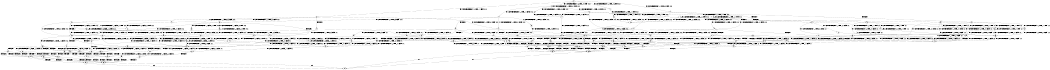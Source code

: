 digraph BCG {
size = "7, 10.5";
center = TRUE;
node [shape = circle];
0 [peripheries = 2];
0 -> 1 [label = "EX !0 !ATOMIC_EXCH_BRANCH (1, +1, TRUE, +0, 3, TRUE) !:0:1:2:"];
0 -> 2 [label = "EX !1 !ATOMIC_EXCH_BRANCH (1, +0, TRUE, +0, 1, TRUE) !:0:1:2:"];
0 -> 3 [label = "EX !2 !ATOMIC_EXCH_BRANCH (1, +1, TRUE, +1, 1, FALSE) !:0:1:2:"];
0 -> 4 [label = "EX !0 !ATOMIC_EXCH_BRANCH (1, +1, TRUE, +0, 3, TRUE) !:0:1:2:"];
1 -> 5 [label = "EX !2 !ATOMIC_EXCH_BRANCH (1, +1, TRUE, +1, 1, TRUE) !:0:1:2:"];
2 -> 6 [label = "EX !0 !ATOMIC_EXCH_BRANCH (1, +1, TRUE, +0, 3, TRUE) !:0:1:2:"];
2 -> 7 [label = "EX !2 !ATOMIC_EXCH_BRANCH (1, +1, TRUE, +1, 1, FALSE) !:0:1:2:"];
2 -> 8 [label = "EX !0 !ATOMIC_EXCH_BRANCH (1, +1, TRUE, +0, 3, TRUE) !:0:1:2:"];
2 -> 2 [label = "EX !1 !ATOMIC_EXCH_BRANCH (1, +0, TRUE, +0, 1, TRUE) !:0:1:2:"];
3 -> 9 [label = "EX !0 !ATOMIC_EXCH_BRANCH (1, +1, TRUE, +0, 3, FALSE) !:0:1:2:"];
3 -> 10 [label = "TERMINATE !2"];
3 -> 11 [label = "EX !1 !ATOMIC_EXCH_BRANCH (1, +0, TRUE, +0, 1, FALSE) !:0:1:2:"];
3 -> 12 [label = "EX !0 !ATOMIC_EXCH_BRANCH (1, +1, TRUE, +0, 3, FALSE) !:0:1:2:"];
4 -> 5 [label = "EX !2 !ATOMIC_EXCH_BRANCH (1, +1, TRUE, +1, 1, TRUE) !:0:1:2:"];
4 -> 13 [label = "TERMINATE !0"];
4 -> 14 [label = "EX !1 !ATOMIC_EXCH_BRANCH (1, +0, TRUE, +0, 1, FALSE) !:0:1:2:"];
4 -> 15 [label = "EX !2 !ATOMIC_EXCH_BRANCH (1, +1, TRUE, +1, 1, TRUE) !:0:1:2:"];
5 -> 16 [label = "EX !1 !ATOMIC_EXCH_BRANCH (1, +0, TRUE, +0, 1, FALSE) !:0:1:2:"];
6 -> 17 [label = "EX !1 !ATOMIC_EXCH_BRANCH (1, +0, TRUE, +0, 1, FALSE) !:0:1:2:"];
7 -> 18 [label = "EX !1 !ATOMIC_EXCH_BRANCH (1, +0, TRUE, +0, 1, FALSE) !:0:1:2:"];
7 -> 19 [label = "TERMINATE !2"];
7 -> 20 [label = "EX !0 !ATOMIC_EXCH_BRANCH (1, +1, TRUE, +0, 3, FALSE) !:0:1:2:"];
7 -> 11 [label = "EX !1 !ATOMIC_EXCH_BRANCH (1, +0, TRUE, +0, 1, FALSE) !:0:1:2:"];
8 -> 17 [label = "EX !1 !ATOMIC_EXCH_BRANCH (1, +0, TRUE, +0, 1, FALSE) !:0:1:2:"];
8 -> 21 [label = "TERMINATE !0"];
8 -> 22 [label = "EX !2 !ATOMIC_EXCH_BRANCH (1, +1, TRUE, +1, 1, TRUE) !:0:1:2:"];
8 -> 14 [label = "EX !1 !ATOMIC_EXCH_BRANCH (1, +0, TRUE, +0, 1, FALSE) !:0:1:2:"];
9 -> 23 [label = "EX !0 !ATOMIC_EXCH_BRANCH (1, +0, FALSE, +1, 2, TRUE) !:0:1:2:"];
10 -> 24 [label = "EX !0 !ATOMIC_EXCH_BRANCH (1, +1, TRUE, +0, 3, FALSE) !:0:1:"];
10 -> 25 [label = "EX !1 !ATOMIC_EXCH_BRANCH (1, +0, TRUE, +0, 1, FALSE) !:0:1:"];
10 -> 26 [label = "EX !0 !ATOMIC_EXCH_BRANCH (1, +1, TRUE, +0, 3, FALSE) !:0:1:"];
11 -> 27 [label = "EX !0 !ATOMIC_EXCH_BRANCH (1, +1, TRUE, +0, 3, TRUE) !:0:1:2:"];
11 -> 28 [label = "TERMINATE !1"];
11 -> 29 [label = "TERMINATE !2"];
11 -> 30 [label = "EX !0 !ATOMIC_EXCH_BRANCH (1, +1, TRUE, +0, 3, TRUE) !:0:1:2:"];
12 -> 23 [label = "EX !0 !ATOMIC_EXCH_BRANCH (1, +0, FALSE, +1, 2, TRUE) !:0:1:2:"];
12 -> 31 [label = "TERMINATE !2"];
12 -> 32 [label = "EX !1 !ATOMIC_EXCH_BRANCH (1, +0, TRUE, +0, 1, FALSE) !:0:1:2:"];
12 -> 33 [label = "EX !0 !ATOMIC_EXCH_BRANCH (1, +0, FALSE, +1, 2, TRUE) !:0:1:2:"];
13 -> 34 [label = "EX !2 !ATOMIC_EXCH_BRANCH (1, +1, TRUE, +1, 1, TRUE) !:1:2:"];
13 -> 35 [label = "EX !1 !ATOMIC_EXCH_BRANCH (1, +0, TRUE, +0, 1, FALSE) !:1:2:"];
13 -> 36 [label = "EX !2 !ATOMIC_EXCH_BRANCH (1, +1, TRUE, +1, 1, TRUE) !:1:2:"];
14 -> 27 [label = "EX !2 !ATOMIC_EXCH_BRANCH (1, +1, TRUE, +1, 1, FALSE) !:0:1:2:"];
14 -> 37 [label = "TERMINATE !1"];
14 -> 38 [label = "TERMINATE !0"];
14 -> 30 [label = "EX !2 !ATOMIC_EXCH_BRANCH (1, +1, TRUE, +1, 1, FALSE) !:0:1:2:"];
15 -> 16 [label = "EX !1 !ATOMIC_EXCH_BRANCH (1, +0, TRUE, +0, 1, FALSE) !:0:1:2:"];
15 -> 39 [label = "TERMINATE !0"];
15 -> 40 [label = "EX !1 !ATOMIC_EXCH_BRANCH (1, +0, TRUE, +0, 1, FALSE) !:0:1:2:"];
15 -> 15 [label = "EX !2 !ATOMIC_EXCH_BRANCH (1, +1, TRUE, +1, 1, TRUE) !:0:1:2:"];
16 -> 27 [label = "EX !2 !ATOMIC_EXCH_BRANCH (1, +1, TRUE, +1, 1, FALSE) !:0:1:2:"];
17 -> 27 [label = "EX !2 !ATOMIC_EXCH_BRANCH (1, +1, TRUE, +1, 1, FALSE) !:0:1:2:"];
18 -> 27 [label = "EX !0 !ATOMIC_EXCH_BRANCH (1, +1, TRUE, +0, 3, TRUE) !:0:1:2:"];
19 -> 41 [label = "EX !1 !ATOMIC_EXCH_BRANCH (1, +0, TRUE, +0, 1, FALSE) !:0:1:"];
19 -> 42 [label = "EX !0 !ATOMIC_EXCH_BRANCH (1, +1, TRUE, +0, 3, FALSE) !:0:1:"];
19 -> 25 [label = "EX !1 !ATOMIC_EXCH_BRANCH (1, +0, TRUE, +0, 1, FALSE) !:0:1:"];
20 -> 43 [label = "EX !0 !ATOMIC_EXCH_BRANCH (1, +0, FALSE, +1, 2, TRUE) !:0:1:2:"];
20 -> 44 [label = "TERMINATE !2"];
20 -> 32 [label = "EX !1 !ATOMIC_EXCH_BRANCH (1, +0, TRUE, +0, 1, FALSE) !:0:1:2:"];
20 -> 45 [label = "EX !0 !ATOMIC_EXCH_BRANCH (1, +0, FALSE, +1, 2, TRUE) !:0:1:2:"];
21 -> 46 [label = "EX !1 !ATOMIC_EXCH_BRANCH (1, +0, TRUE, +0, 1, FALSE) !:1:2:"];
21 -> 47 [label = "EX !2 !ATOMIC_EXCH_BRANCH (1, +1, TRUE, +1, 1, TRUE) !:1:2:"];
21 -> 35 [label = "EX !1 !ATOMIC_EXCH_BRANCH (1, +0, TRUE, +0, 1, FALSE) !:1:2:"];
22 -> 16 [label = "EX !1 !ATOMIC_EXCH_BRANCH (1, +0, TRUE, +0, 1, FALSE) !:0:1:2:"];
22 -> 48 [label = "TERMINATE !0"];
22 -> 22 [label = "EX !2 !ATOMIC_EXCH_BRANCH (1, +1, TRUE, +1, 1, TRUE) !:0:1:2:"];
22 -> 40 [label = "EX !1 !ATOMIC_EXCH_BRANCH (1, +0, TRUE, +0, 1, FALSE) !:0:1:2:"];
23 -> 49 [label = "EX !1 !ATOMIC_EXCH_BRANCH (1, +0, TRUE, +0, 1, FALSE) !:0:1:2:"];
24 -> 50 [label = "EX !0 !ATOMIC_EXCH_BRANCH (1, +0, FALSE, +1, 2, TRUE) !:0:1:"];
25 -> 51 [label = "EX !0 !ATOMIC_EXCH_BRANCH (1, +1, TRUE, +0, 3, TRUE) !:0:1:"];
25 -> 52 [label = "TERMINATE !1"];
25 -> 53 [label = "EX !0 !ATOMIC_EXCH_BRANCH (1, +1, TRUE, +0, 3, TRUE) !:0:1:"];
26 -> 50 [label = "EX !0 !ATOMIC_EXCH_BRANCH (1, +0, FALSE, +1, 2, TRUE) !:0:1:"];
26 -> 54 [label = "EX !1 !ATOMIC_EXCH_BRANCH (1, +0, TRUE, +0, 1, FALSE) !:0:1:"];
26 -> 55 [label = "EX !0 !ATOMIC_EXCH_BRANCH (1, +0, FALSE, +1, 2, TRUE) !:0:1:"];
27 -> 56 [label = "TERMINATE !0"];
28 -> 57 [label = "EX !0 !ATOMIC_EXCH_BRANCH (1, +1, TRUE, +0, 3, TRUE) !:0:2:"];
28 -> 52 [label = "TERMINATE !2"];
28 -> 58 [label = "EX !0 !ATOMIC_EXCH_BRANCH (1, +1, TRUE, +0, 3, TRUE) !:0:2:"];
29 -> 51 [label = "EX !0 !ATOMIC_EXCH_BRANCH (1, +1, TRUE, +0, 3, TRUE) !:0:1:"];
29 -> 52 [label = "TERMINATE !1"];
29 -> 53 [label = "EX !0 !ATOMIC_EXCH_BRANCH (1, +1, TRUE, +0, 3, TRUE) !:0:1:"];
30 -> 56 [label = "TERMINATE !0"];
30 -> 59 [label = "TERMINATE !1"];
30 -> 60 [label = "TERMINATE !2"];
30 -> 61 [label = "TERMINATE !0"];
31 -> 50 [label = "EX !0 !ATOMIC_EXCH_BRANCH (1, +0, FALSE, +1, 2, TRUE) !:0:1:"];
31 -> 54 [label = "EX !1 !ATOMIC_EXCH_BRANCH (1, +0, TRUE, +0, 1, FALSE) !:0:1:"];
31 -> 55 [label = "EX !0 !ATOMIC_EXCH_BRANCH (1, +0, FALSE, +1, 2, TRUE) !:0:1:"];
32 -> 62 [label = "EX !0 !ATOMIC_EXCH_BRANCH (1, +0, FALSE, +1, 2, FALSE) !:0:1:2:"];
32 -> 63 [label = "TERMINATE !1"];
32 -> 64 [label = "TERMINATE !2"];
32 -> 65 [label = "EX !0 !ATOMIC_EXCH_BRANCH (1, +0, FALSE, +1, 2, FALSE) !:0:1:2:"];
33 -> 49 [label = "EX !1 !ATOMIC_EXCH_BRANCH (1, +0, TRUE, +0, 1, FALSE) !:0:1:2:"];
33 -> 31 [label = "TERMINATE !2"];
33 -> 32 [label = "EX !1 !ATOMIC_EXCH_BRANCH (1, +0, TRUE, +0, 1, FALSE) !:0:1:2:"];
33 -> 33 [label = "EX !0 !ATOMIC_EXCH_BRANCH (1, +0, FALSE, +1, 2, TRUE) !:0:1:2:"];
34 -> 66 [label = "EX !1 !ATOMIC_EXCH_BRANCH (1, +0, TRUE, +0, 1, FALSE) !:1:2:"];
35 -> 67 [label = "EX !2 !ATOMIC_EXCH_BRANCH (1, +1, TRUE, +1, 1, FALSE) !:1:2:"];
35 -> 68 [label = "TERMINATE !1"];
35 -> 69 [label = "EX !2 !ATOMIC_EXCH_BRANCH (1, +1, TRUE, +1, 1, FALSE) !:1:2:"];
36 -> 66 [label = "EX !1 !ATOMIC_EXCH_BRANCH (1, +0, TRUE, +0, 1, FALSE) !:1:2:"];
36 -> 70 [label = "EX !1 !ATOMIC_EXCH_BRANCH (1, +0, TRUE, +0, 1, FALSE) !:1:2:"];
36 -> 36 [label = "EX !2 !ATOMIC_EXCH_BRANCH (1, +1, TRUE, +1, 1, TRUE) !:1:2:"];
37 -> 57 [label = "EX !2 !ATOMIC_EXCH_BRANCH (1, +1, TRUE, +1, 1, FALSE) !:0:2:"];
37 -> 68 [label = "TERMINATE !0"];
37 -> 58 [label = "EX !2 !ATOMIC_EXCH_BRANCH (1, +1, TRUE, +1, 1, FALSE) !:0:2:"];
38 -> 67 [label = "EX !2 !ATOMIC_EXCH_BRANCH (1, +1, TRUE, +1, 1, FALSE) !:1:2:"];
38 -> 68 [label = "TERMINATE !1"];
38 -> 69 [label = "EX !2 !ATOMIC_EXCH_BRANCH (1, +1, TRUE, +1, 1, FALSE) !:1:2:"];
39 -> 34 [label = "EX !2 !ATOMIC_EXCH_BRANCH (1, +1, TRUE, +1, 1, TRUE) !:1:2:"];
39 -> 70 [label = "EX !1 !ATOMIC_EXCH_BRANCH (1, +0, TRUE, +0, 1, FALSE) !:1:2:"];
39 -> 36 [label = "EX !2 !ATOMIC_EXCH_BRANCH (1, +1, TRUE, +1, 1, TRUE) !:1:2:"];
40 -> 27 [label = "EX !2 !ATOMIC_EXCH_BRANCH (1, +1, TRUE, +1, 1, FALSE) !:0:1:2:"];
40 -> 71 [label = "TERMINATE !1"];
40 -> 72 [label = "TERMINATE !0"];
40 -> 30 [label = "EX !2 !ATOMIC_EXCH_BRANCH (1, +1, TRUE, +1, 1, FALSE) !:0:1:2:"];
41 -> 51 [label = "EX !0 !ATOMIC_EXCH_BRANCH (1, +1, TRUE, +0, 3, TRUE) !:0:1:"];
42 -> 73 [label = "EX !0 !ATOMIC_EXCH_BRANCH (1, +0, FALSE, +1, 2, TRUE) !:0:1:"];
42 -> 54 [label = "EX !1 !ATOMIC_EXCH_BRANCH (1, +0, TRUE, +0, 1, FALSE) !:0:1:"];
42 -> 74 [label = "EX !0 !ATOMIC_EXCH_BRANCH (1, +0, FALSE, +1, 2, TRUE) !:0:1:"];
43 -> 49 [label = "EX !1 !ATOMIC_EXCH_BRANCH (1, +0, TRUE, +0, 1, FALSE) !:0:1:2:"];
44 -> 73 [label = "EX !0 !ATOMIC_EXCH_BRANCH (1, +0, FALSE, +1, 2, TRUE) !:0:1:"];
44 -> 54 [label = "EX !1 !ATOMIC_EXCH_BRANCH (1, +0, TRUE, +0, 1, FALSE) !:0:1:"];
44 -> 74 [label = "EX !0 !ATOMIC_EXCH_BRANCH (1, +0, FALSE, +1, 2, TRUE) !:0:1:"];
45 -> 49 [label = "EX !1 !ATOMIC_EXCH_BRANCH (1, +0, TRUE, +0, 1, FALSE) !:0:1:2:"];
45 -> 44 [label = "TERMINATE !2"];
45 -> 32 [label = "EX !1 !ATOMIC_EXCH_BRANCH (1, +0, TRUE, +0, 1, FALSE) !:0:1:2:"];
45 -> 45 [label = "EX !0 !ATOMIC_EXCH_BRANCH (1, +0, FALSE, +1, 2, TRUE) !:0:1:2:"];
46 -> 67 [label = "EX !2 !ATOMIC_EXCH_BRANCH (1, +1, TRUE, +1, 1, FALSE) !:1:2:"];
47 -> 66 [label = "EX !1 !ATOMIC_EXCH_BRANCH (1, +0, TRUE, +0, 1, FALSE) !:1:2:"];
47 -> 47 [label = "EX !2 !ATOMIC_EXCH_BRANCH (1, +1, TRUE, +1, 1, TRUE) !:1:2:"];
47 -> 70 [label = "EX !1 !ATOMIC_EXCH_BRANCH (1, +0, TRUE, +0, 1, FALSE) !:1:2:"];
48 -> 66 [label = "EX !1 !ATOMIC_EXCH_BRANCH (1, +0, TRUE, +0, 1, FALSE) !:1:2:"];
48 -> 47 [label = "EX !2 !ATOMIC_EXCH_BRANCH (1, +1, TRUE, +1, 1, TRUE) !:1:2:"];
48 -> 70 [label = "EX !1 !ATOMIC_EXCH_BRANCH (1, +0, TRUE, +0, 1, FALSE) !:1:2:"];
49 -> 62 [label = "EX !0 !ATOMIC_EXCH_BRANCH (1, +0, FALSE, +1, 2, FALSE) !:0:1:2:"];
50 -> 75 [label = "EX !1 !ATOMIC_EXCH_BRANCH (1, +0, TRUE, +0, 1, FALSE) !:0:1:"];
51 -> 76 [label = "TERMINATE !0"];
52 -> 77 [label = "EX !0 !ATOMIC_EXCH_BRANCH (1, +1, TRUE, +0, 3, TRUE) !:0:"];
52 -> 78 [label = "EX !0 !ATOMIC_EXCH_BRANCH (1, +1, TRUE, +0, 3, TRUE) !:0:"];
53 -> 76 [label = "TERMINATE !0"];
53 -> 79 [label = "TERMINATE !1"];
53 -> 80 [label = "TERMINATE !0"];
54 -> 81 [label = "EX !0 !ATOMIC_EXCH_BRANCH (1, +0, FALSE, +1, 2, FALSE) !:0:1:"];
54 -> 82 [label = "TERMINATE !1"];
54 -> 83 [label = "EX !0 !ATOMIC_EXCH_BRANCH (1, +0, FALSE, +1, 2, FALSE) !:0:1:"];
55 -> 75 [label = "EX !1 !ATOMIC_EXCH_BRANCH (1, +0, TRUE, +0, 1, FALSE) !:0:1:"];
55 -> 54 [label = "EX !1 !ATOMIC_EXCH_BRANCH (1, +0, TRUE, +0, 1, FALSE) !:0:1:"];
55 -> 55 [label = "EX !0 !ATOMIC_EXCH_BRANCH (1, +0, FALSE, +1, 2, TRUE) !:0:1:"];
56 -> 76 [label = "TERMINATE !2"];
57 -> 84 [label = "TERMINATE !0"];
58 -> 84 [label = "TERMINATE !0"];
58 -> 79 [label = "TERMINATE !2"];
58 -> 85 [label = "TERMINATE !0"];
59 -> 84 [label = "TERMINATE !0"];
59 -> 79 [label = "TERMINATE !2"];
59 -> 85 [label = "TERMINATE !0"];
60 -> 76 [label = "TERMINATE !0"];
60 -> 79 [label = "TERMINATE !1"];
60 -> 80 [label = "TERMINATE !0"];
61 -> 76 [label = "TERMINATE !2"];
61 -> 85 [label = "TERMINATE !1"];
61 -> 80 [label = "TERMINATE !2"];
62 -> 86 [label = "TERMINATE !0"];
63 -> 87 [label = "EX !0 !ATOMIC_EXCH_BRANCH (1, +0, FALSE, +1, 2, FALSE) !:0:2:"];
63 -> 82 [label = "TERMINATE !2"];
63 -> 88 [label = "EX !0 !ATOMIC_EXCH_BRANCH (1, +0, FALSE, +1, 2, FALSE) !:0:2:"];
64 -> 81 [label = "EX !0 !ATOMIC_EXCH_BRANCH (1, +0, FALSE, +1, 2, FALSE) !:0:1:"];
64 -> 82 [label = "TERMINATE !1"];
64 -> 83 [label = "EX !0 !ATOMIC_EXCH_BRANCH (1, +0, FALSE, +1, 2, FALSE) !:0:1:"];
65 -> 86 [label = "TERMINATE !0"];
65 -> 89 [label = "TERMINATE !1"];
65 -> 90 [label = "TERMINATE !2"];
65 -> 91 [label = "TERMINATE !0"];
66 -> 67 [label = "EX !2 !ATOMIC_EXCH_BRANCH (1, +1, TRUE, +1, 1, FALSE) !:1:2:"];
67 -> 76 [label = "TERMINATE !2"];
68 -> 92 [label = "EX !2 !ATOMIC_EXCH_BRANCH (1, +1, TRUE, +1, 1, FALSE) !:2:"];
68 -> 93 [label = "EX !2 !ATOMIC_EXCH_BRANCH (1, +1, TRUE, +1, 1, FALSE) !:2:"];
69 -> 76 [label = "TERMINATE !2"];
69 -> 85 [label = "TERMINATE !1"];
69 -> 80 [label = "TERMINATE !2"];
70 -> 67 [label = "EX !2 !ATOMIC_EXCH_BRANCH (1, +1, TRUE, +1, 1, FALSE) !:1:2:"];
70 -> 94 [label = "TERMINATE !1"];
70 -> 69 [label = "EX !2 !ATOMIC_EXCH_BRANCH (1, +1, TRUE, +1, 1, FALSE) !:1:2:"];
71 -> 57 [label = "EX !2 !ATOMIC_EXCH_BRANCH (1, +1, TRUE, +1, 1, FALSE) !:0:2:"];
71 -> 94 [label = "TERMINATE !0"];
71 -> 58 [label = "EX !2 !ATOMIC_EXCH_BRANCH (1, +1, TRUE, +1, 1, FALSE) !:0:2:"];
72 -> 67 [label = "EX !2 !ATOMIC_EXCH_BRANCH (1, +1, TRUE, +1, 1, FALSE) !:1:2:"];
72 -> 94 [label = "TERMINATE !1"];
72 -> 69 [label = "EX !2 !ATOMIC_EXCH_BRANCH (1, +1, TRUE, +1, 1, FALSE) !:1:2:"];
73 -> 75 [label = "EX !1 !ATOMIC_EXCH_BRANCH (1, +0, TRUE, +0, 1, FALSE) !:0:1:"];
74 -> 75 [label = "EX !1 !ATOMIC_EXCH_BRANCH (1, +0, TRUE, +0, 1, FALSE) !:0:1:"];
74 -> 54 [label = "EX !1 !ATOMIC_EXCH_BRANCH (1, +0, TRUE, +0, 1, FALSE) !:0:1:"];
74 -> 74 [label = "EX !0 !ATOMIC_EXCH_BRANCH (1, +0, FALSE, +1, 2, TRUE) !:0:1:"];
75 -> 81 [label = "EX !0 !ATOMIC_EXCH_BRANCH (1, +0, FALSE, +1, 2, FALSE) !:0:1:"];
76 -> 95 [label = "TERMINATE !1"];
77 -> 95 [label = "TERMINATE !0"];
78 -> 95 [label = "TERMINATE !0"];
78 -> 96 [label = "TERMINATE !0"];
79 -> 95 [label = "TERMINATE !0"];
79 -> 96 [label = "TERMINATE !0"];
80 -> 95 [label = "TERMINATE !1"];
80 -> 96 [label = "TERMINATE !1"];
81 -> 97 [label = "TERMINATE !0"];
82 -> 98 [label = "EX !0 !ATOMIC_EXCH_BRANCH (1, +0, FALSE, +1, 2, FALSE) !:0:"];
82 -> 99 [label = "EX !0 !ATOMIC_EXCH_BRANCH (1, +0, FALSE, +1, 2, FALSE) !:0:"];
83 -> 97 [label = "TERMINATE !0"];
83 -> 100 [label = "TERMINATE !1"];
83 -> 101 [label = "TERMINATE !0"];
84 -> 95 [label = "TERMINATE !2"];
85 -> 95 [label = "TERMINATE !2"];
85 -> 96 [label = "TERMINATE !2"];
86 -> 97 [label = "TERMINATE !2"];
87 -> 102 [label = "TERMINATE !0"];
88 -> 102 [label = "TERMINATE !0"];
88 -> 100 [label = "TERMINATE !2"];
88 -> 103 [label = "TERMINATE !0"];
89 -> 102 [label = "TERMINATE !0"];
89 -> 100 [label = "TERMINATE !2"];
89 -> 103 [label = "TERMINATE !0"];
90 -> 97 [label = "TERMINATE !0"];
90 -> 100 [label = "TERMINATE !1"];
90 -> 101 [label = "TERMINATE !0"];
91 -> 97 [label = "TERMINATE !2"];
91 -> 103 [label = "TERMINATE !1"];
91 -> 101 [label = "TERMINATE !2"];
92 -> 95 [label = "TERMINATE !2"];
93 -> 95 [label = "TERMINATE !2"];
93 -> 96 [label = "TERMINATE !2"];
94 -> 92 [label = "EX !2 !ATOMIC_EXCH_BRANCH (1, +1, TRUE, +1, 1, FALSE) !:2:"];
94 -> 93 [label = "EX !2 !ATOMIC_EXCH_BRANCH (1, +1, TRUE, +1, 1, FALSE) !:2:"];
95 -> 104 [label = "exit"];
96 -> 104 [label = "exit"];
97 -> 105 [label = "TERMINATE !1"];
98 -> 105 [label = "TERMINATE !0"];
99 -> 105 [label = "TERMINATE !0"];
99 -> 106 [label = "TERMINATE !0"];
100 -> 105 [label = "TERMINATE !0"];
100 -> 106 [label = "TERMINATE !0"];
101 -> 105 [label = "TERMINATE !1"];
101 -> 106 [label = "TERMINATE !1"];
102 -> 105 [label = "TERMINATE !2"];
103 -> 105 [label = "TERMINATE !2"];
103 -> 106 [label = "TERMINATE !2"];
105 -> 104 [label = "exit"];
106 -> 104 [label = "exit"];
}
